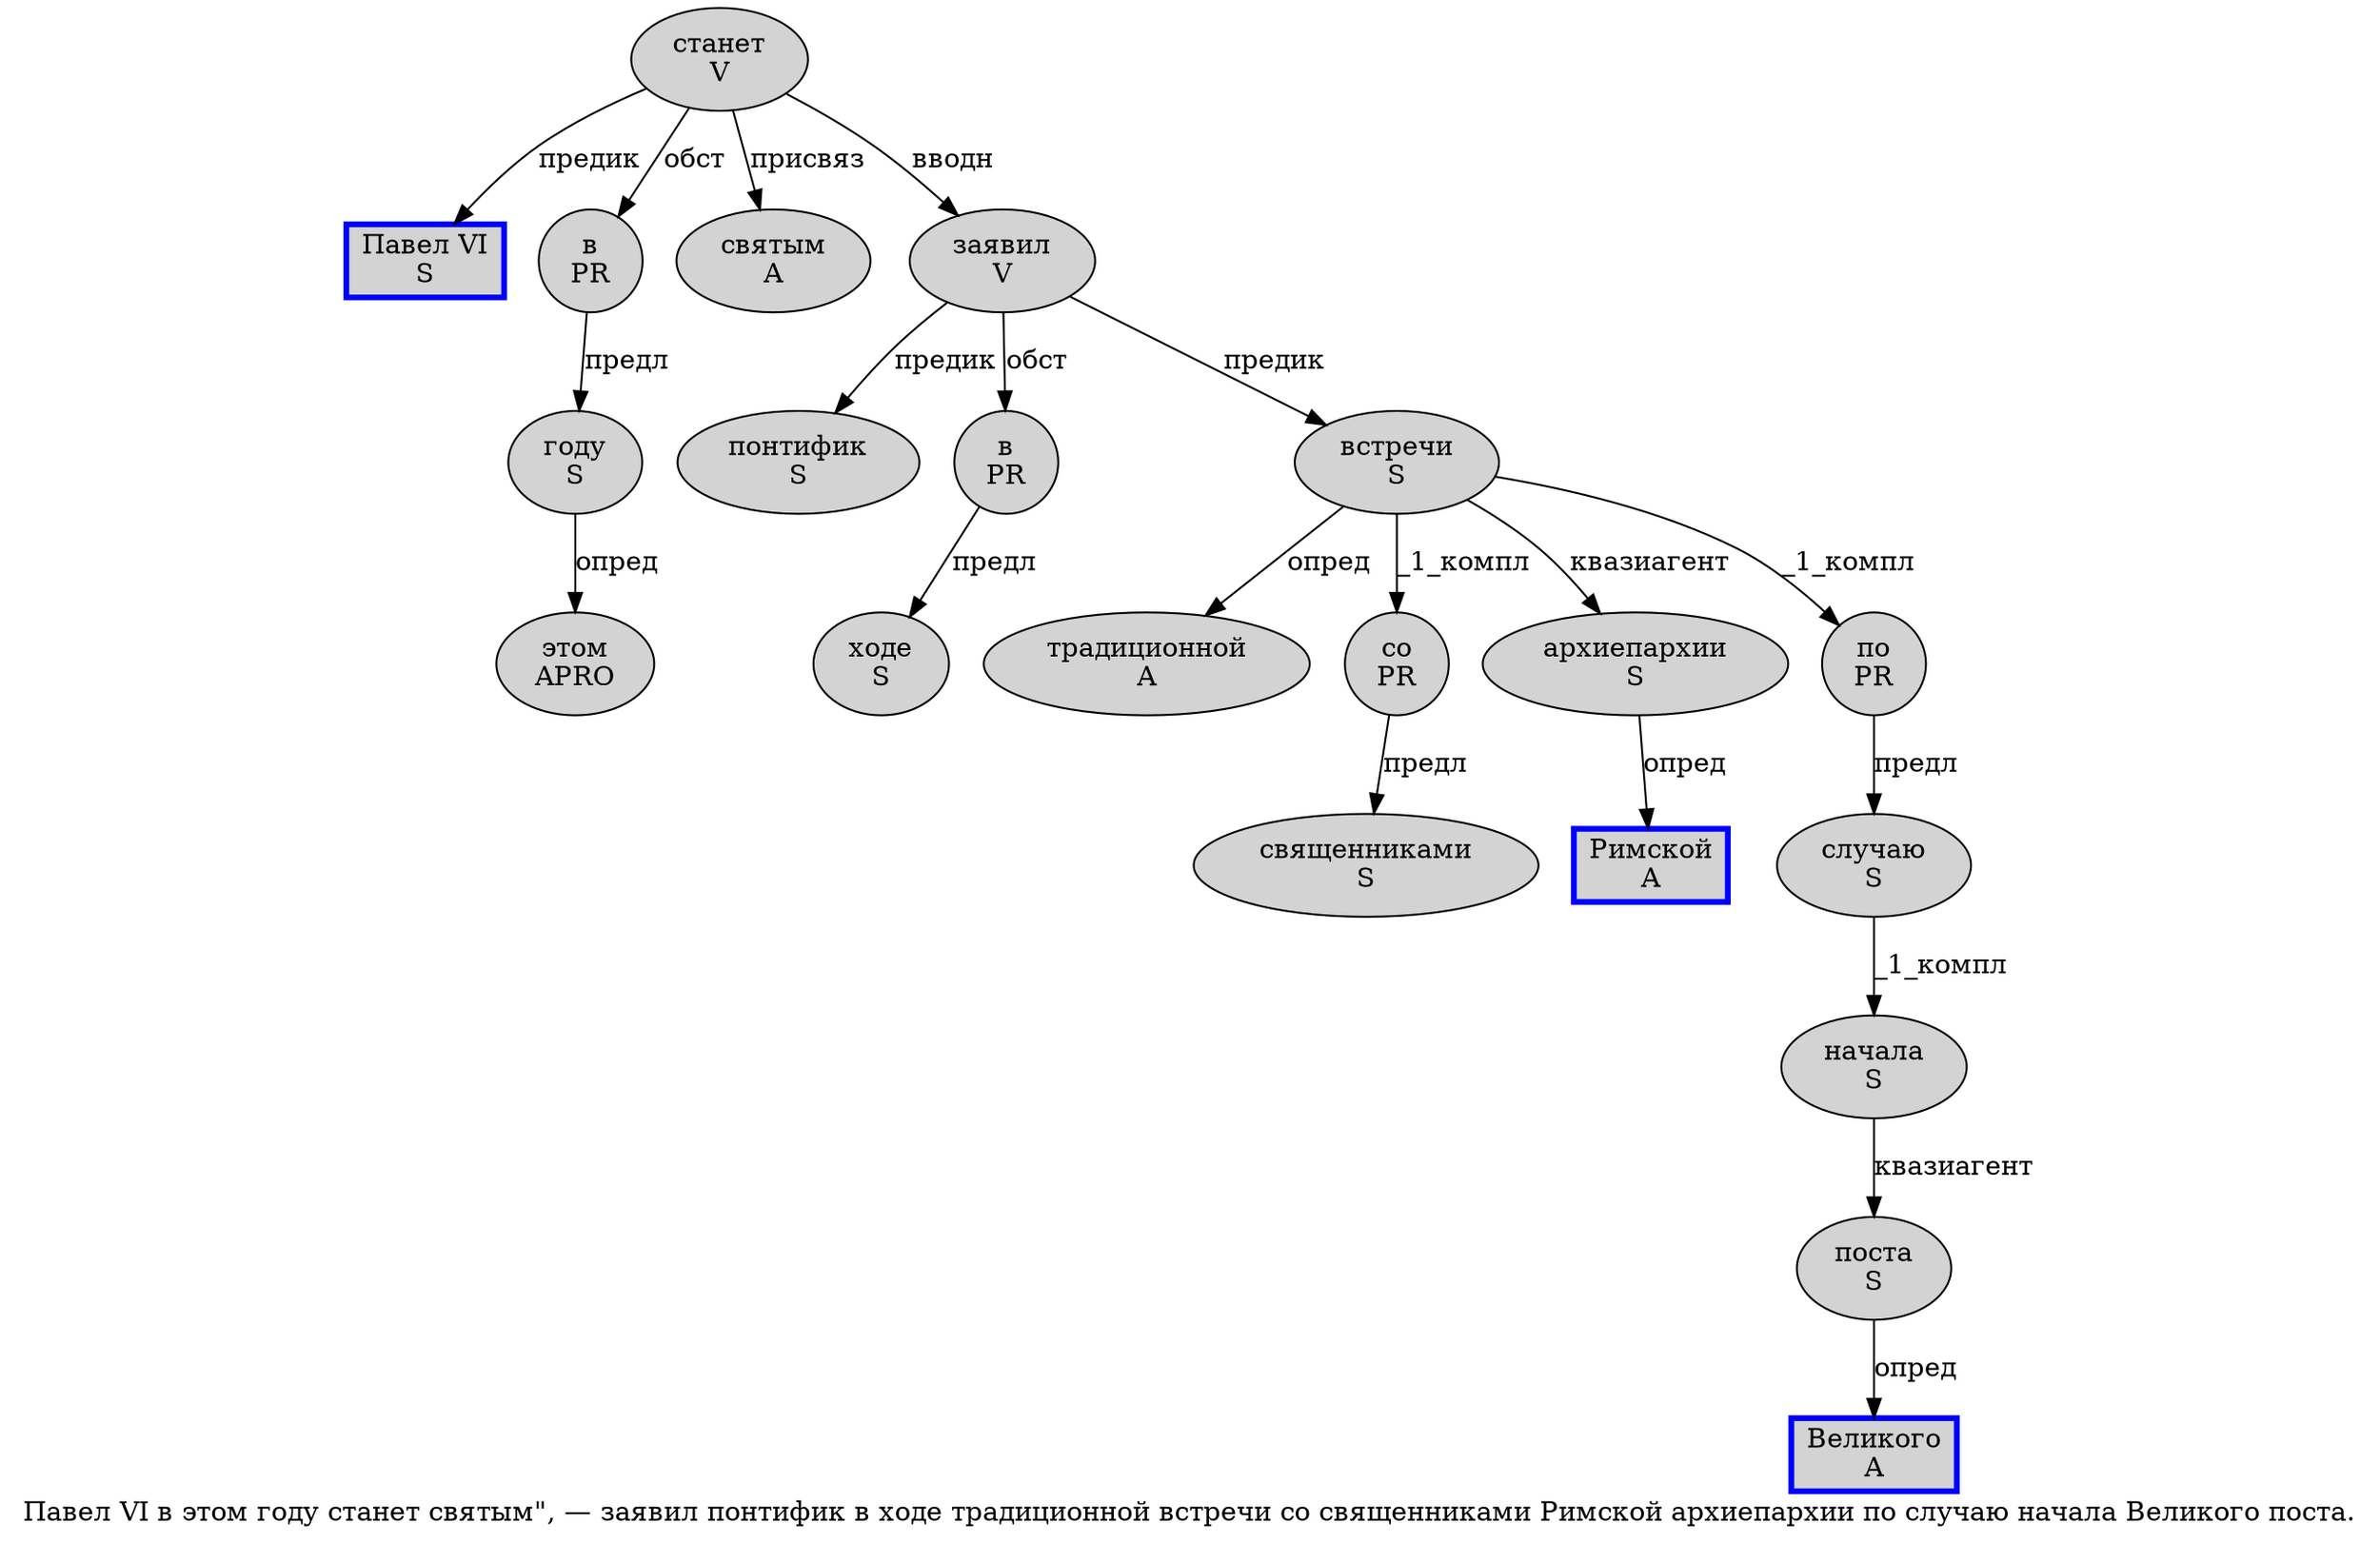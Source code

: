 digraph SENTENCE_1553 {
	graph [label="Павел VI в этом году станет святым\", — заявил понтифик в ходе традиционной встречи со священниками Римской архиепархии по случаю начала Великого поста."]
	node [style=filled]
		0 [label="Павел VI
S" color=blue fillcolor=lightgray penwidth=3 shape=box]
		1 [label="в
PR" color="" fillcolor=lightgray penwidth=1 shape=ellipse]
		2 [label="этом
APRO" color="" fillcolor=lightgray penwidth=1 shape=ellipse]
		3 [label="году
S" color="" fillcolor=lightgray penwidth=1 shape=ellipse]
		4 [label="станет
V" color="" fillcolor=lightgray penwidth=1 shape=ellipse]
		5 [label="святым
A" color="" fillcolor=lightgray penwidth=1 shape=ellipse]
		9 [label="заявил
V" color="" fillcolor=lightgray penwidth=1 shape=ellipse]
		10 [label="понтифик
S" color="" fillcolor=lightgray penwidth=1 shape=ellipse]
		11 [label="в
PR" color="" fillcolor=lightgray penwidth=1 shape=ellipse]
		12 [label="ходе
S" color="" fillcolor=lightgray penwidth=1 shape=ellipse]
		13 [label="традиционной
A" color="" fillcolor=lightgray penwidth=1 shape=ellipse]
		14 [label="встречи
S" color="" fillcolor=lightgray penwidth=1 shape=ellipse]
		15 [label="со
PR" color="" fillcolor=lightgray penwidth=1 shape=ellipse]
		16 [label="священниками
S" color="" fillcolor=lightgray penwidth=1 shape=ellipse]
		17 [label="Римской
A" color=blue fillcolor=lightgray penwidth=3 shape=box]
		18 [label="архиепархии
S" color="" fillcolor=lightgray penwidth=1 shape=ellipse]
		19 [label="по
PR" color="" fillcolor=lightgray penwidth=1 shape=ellipse]
		20 [label="случаю
S" color="" fillcolor=lightgray penwidth=1 shape=ellipse]
		21 [label="начала
S" color="" fillcolor=lightgray penwidth=1 shape=ellipse]
		22 [label="Великого
A" color=blue fillcolor=lightgray penwidth=3 shape=box]
		23 [label="поста
S" color="" fillcolor=lightgray penwidth=1 shape=ellipse]
			4 -> 0 [label="предик"]
			4 -> 1 [label="обст"]
			4 -> 5 [label="присвяз"]
			4 -> 9 [label="вводн"]
			9 -> 10 [label="предик"]
			9 -> 11 [label="обст"]
			9 -> 14 [label="предик"]
			18 -> 17 [label="опред"]
			14 -> 13 [label="опред"]
			14 -> 15 [label="_1_компл"]
			14 -> 18 [label="квазиагент"]
			14 -> 19 [label="_1_компл"]
			20 -> 21 [label="_1_компл"]
			23 -> 22 [label="опред"]
			19 -> 20 [label="предл"]
			3 -> 2 [label="опред"]
			15 -> 16 [label="предл"]
			1 -> 3 [label="предл"]
			21 -> 23 [label="квазиагент"]
			11 -> 12 [label="предл"]
}
